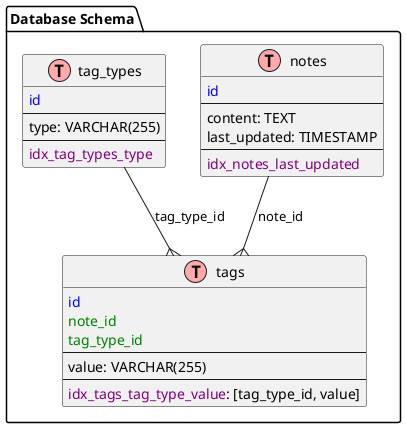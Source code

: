 @startuml

!define Table(name,desc) class name as "desc" << (T,#FFAAAA) >>
!define PrimaryKey(x) <color:blue>x</color>
!define ForeignKey(x) <color:green>x</color>
!define Index(x) <color:purple>x</color>

package "Database Schema" {

  Table(notes, "notes") {
    PrimaryKey(id)
    --
    content: TEXT
    last_updated: TIMESTAMP
    --
    Index(idx_notes_last_updated)
  }

  Table(tag_types, "tag_types") {
    PrimaryKey(id)
    --
    type: VARCHAR(255)
    --
    Index(idx_tag_types_type)
  }

  Table(tags, "tags") {
    PrimaryKey(id)
    ForeignKey(note_id)
    ForeignKey(tag_type_id)
    --
    value: VARCHAR(255)
    --
    Index(idx_tags_tag_type_value): [tag_type_id, value]
  }

  notes --{ tags : "note_id"
  tag_types --{ tags : "tag_type_id"
}

@enduml
